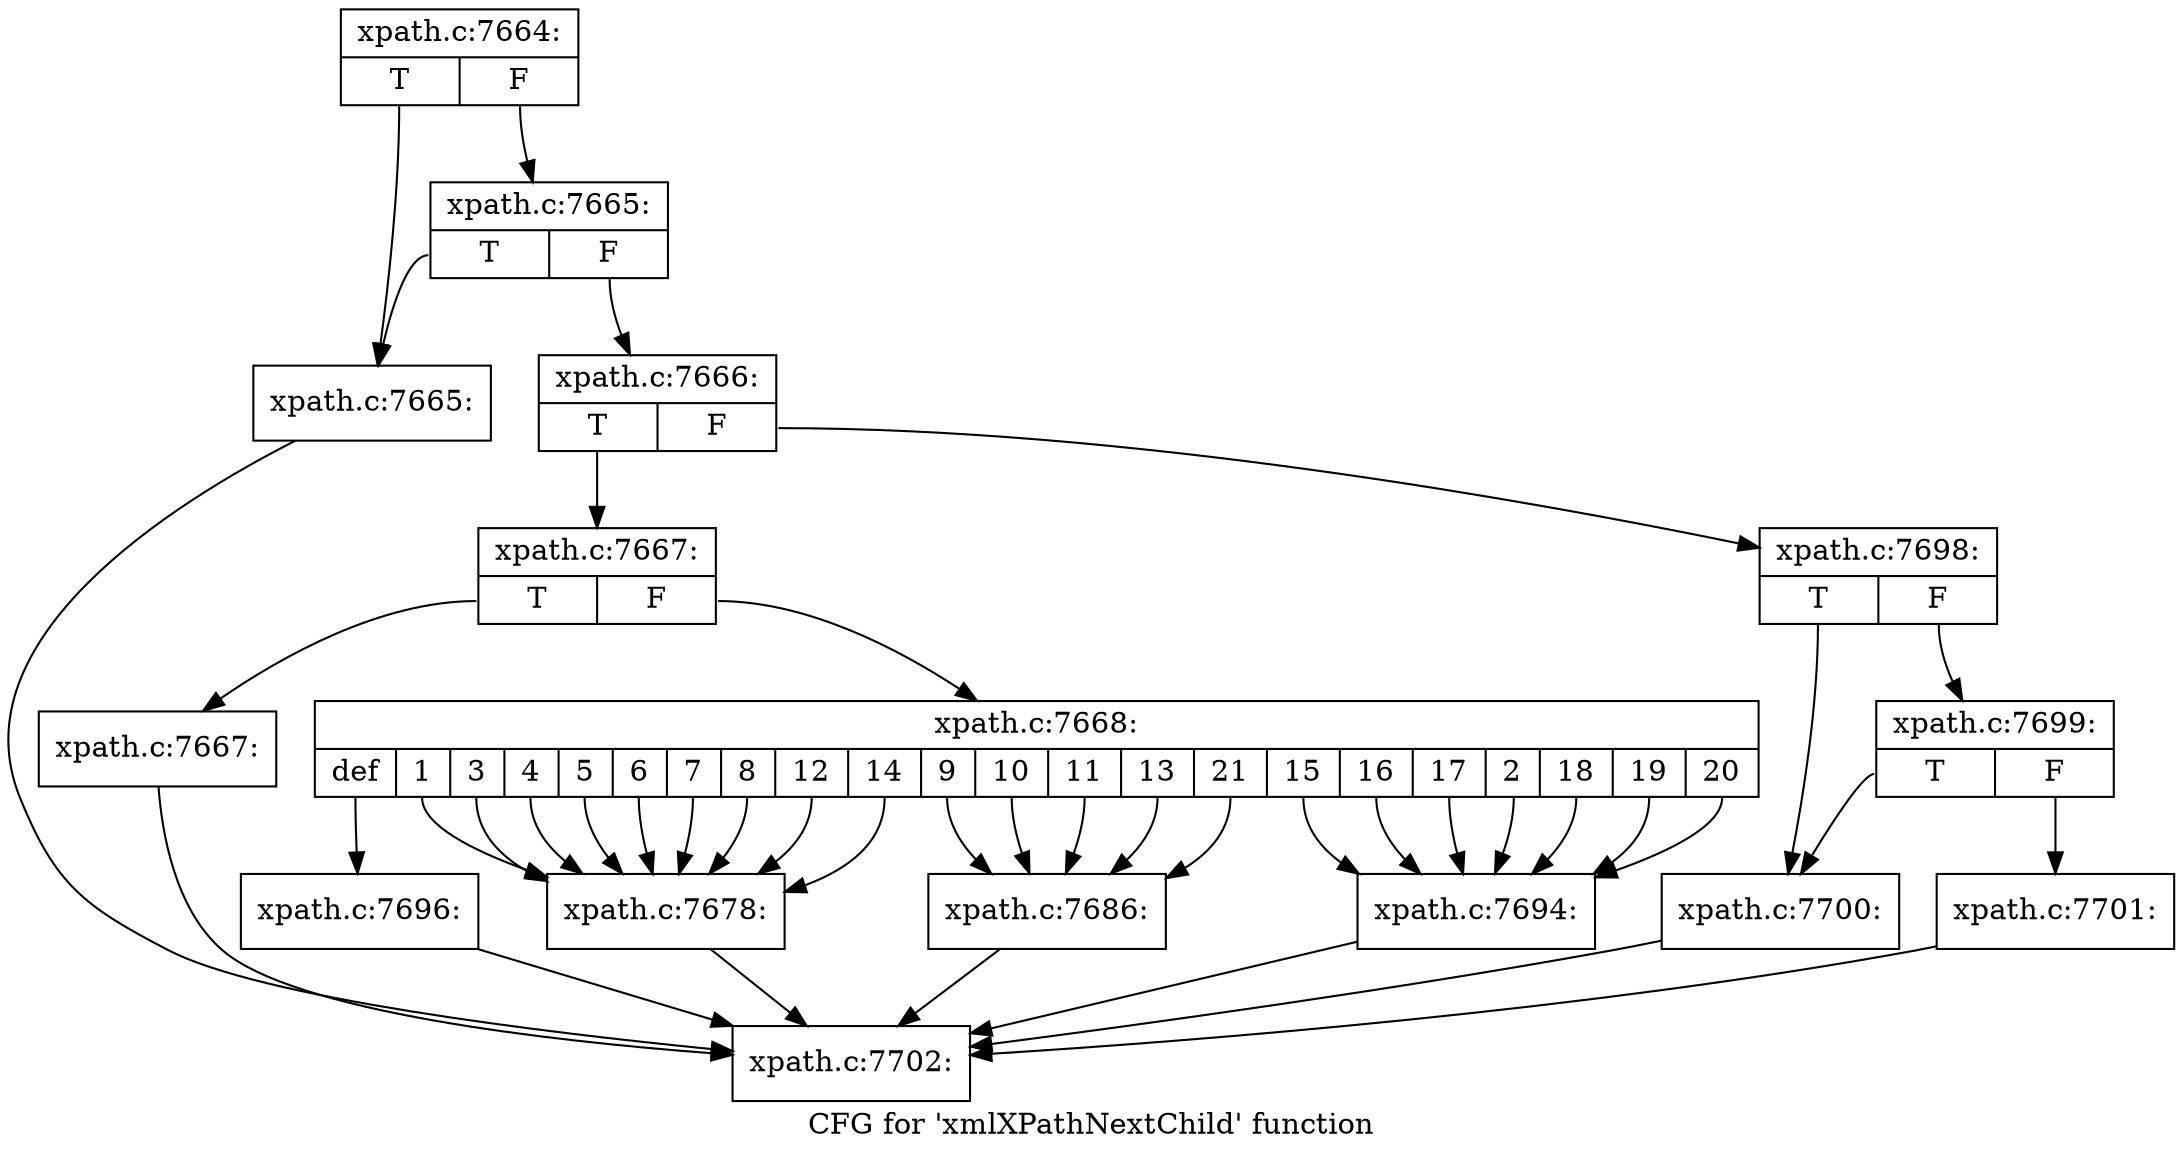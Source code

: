 digraph "CFG for 'xmlXPathNextChild' function" {
	label="CFG for 'xmlXPathNextChild' function";

	Node0x49a4db0 [shape=record,label="{xpath.c:7664:|{<s0>T|<s1>F}}"];
	Node0x49a4db0:s0 -> Node0x49a3a90;
	Node0x49a4db0:s1 -> Node0x49a3b30;
	Node0x49a3b30 [shape=record,label="{xpath.c:7665:|{<s0>T|<s1>F}}"];
	Node0x49a3b30:s0 -> Node0x49a3a90;
	Node0x49a3b30:s1 -> Node0x49a3ae0;
	Node0x49a3a90 [shape=record,label="{xpath.c:7665:}"];
	Node0x49a3a90 -> Node0x499b230;
	Node0x49a3ae0 [shape=record,label="{xpath.c:7666:|{<s0>T|<s1>F}}"];
	Node0x49a3ae0:s0 -> Node0x49a5ed0;
	Node0x49a3ae0:s1 -> Node0x49a5f20;
	Node0x49a5ed0 [shape=record,label="{xpath.c:7667:|{<s0>T|<s1>F}}"];
	Node0x49a5ed0:s0 -> Node0x49a62e0;
	Node0x49a5ed0:s1 -> Node0x49a6330;
	Node0x49a62e0 [shape=record,label="{xpath.c:7667:}"];
	Node0x49a62e0 -> Node0x499b230;
	Node0x49a6330 [shape=record,label="{xpath.c:7668:|{<s0>def|<s1>1|<s2>3|<s3>4|<s4>5|<s5>6|<s6>7|<s7>8|<s8>12|<s9>14|<s10>9|<s11>10|<s12>11|<s13>13|<s14>21|<s15>15|<s16>16|<s17>17|<s18>2|<s19>18|<s20>19|<s21>20}}"];
	Node0x49a6330:s0 -> Node0x49a6920;
	Node0x49a6330:s1 -> Node0x49a70d0;
	Node0x49a6330:s2 -> Node0x49a70d0;
	Node0x49a6330:s3 -> Node0x49a70d0;
	Node0x49a6330:s4 -> Node0x49a70d0;
	Node0x49a6330:s5 -> Node0x49a70d0;
	Node0x49a6330:s6 -> Node0x49a70d0;
	Node0x49a6330:s7 -> Node0x49a70d0;
	Node0x49a6330:s8 -> Node0x49a70d0;
	Node0x49a6330:s9 -> Node0x49a70d0;
	Node0x49a6330:s10 -> Node0x49a7680;
	Node0x49a6330:s11 -> Node0x49a7680;
	Node0x49a6330:s12 -> Node0x49a7680;
	Node0x49a6330:s13 -> Node0x49a7680;
	Node0x49a6330:s14 -> Node0x49a7680;
	Node0x49a6330:s15 -> Node0x49a8130;
	Node0x49a6330:s16 -> Node0x49a8130;
	Node0x49a6330:s17 -> Node0x49a8130;
	Node0x49a6330:s18 -> Node0x49a8130;
	Node0x49a6330:s19 -> Node0x49a8130;
	Node0x49a6330:s20 -> Node0x49a8130;
	Node0x49a6330:s21 -> Node0x49a8130;
	Node0x49a70d0 [shape=record,label="{xpath.c:7678:}"];
	Node0x49a70d0 -> Node0x499b230;
	Node0x49a7680 [shape=record,label="{xpath.c:7686:}"];
	Node0x49a7680 -> Node0x499b230;
	Node0x49a8130 [shape=record,label="{xpath.c:7694:}"];
	Node0x49a8130 -> Node0x499b230;
	Node0x49a6920 [shape=record,label="{xpath.c:7696:}"];
	Node0x49a6920 -> Node0x499b230;
	Node0x49a5f20 [shape=record,label="{xpath.c:7698:|{<s0>T|<s1>F}}"];
	Node0x49a5f20:s0 -> Node0x49a6d90;
	Node0x49a5f20:s1 -> Node0x49a8620;
	Node0x49a8620 [shape=record,label="{xpath.c:7699:|{<s0>T|<s1>F}}"];
	Node0x49a8620:s0 -> Node0x49a6d90;
	Node0x49a8620:s1 -> Node0x49a85d0;
	Node0x49a6d90 [shape=record,label="{xpath.c:7700:}"];
	Node0x49a6d90 -> Node0x499b230;
	Node0x49a85d0 [shape=record,label="{xpath.c:7701:}"];
	Node0x49a85d0 -> Node0x499b230;
	Node0x499b230 [shape=record,label="{xpath.c:7702:}"];
}
